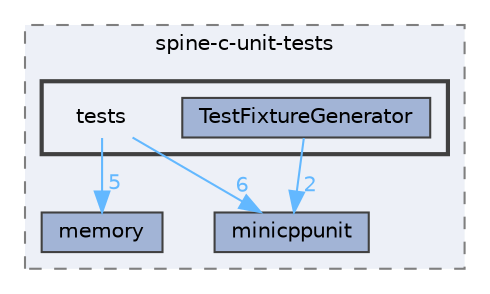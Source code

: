 digraph "external/spine-runtimes/spine-c/spine-c-unit-tests/tests"
{
 // LATEX_PDF_SIZE
  bgcolor="transparent";
  edge [fontname=Helvetica,fontsize=10,labelfontname=Helvetica,labelfontsize=10];
  node [fontname=Helvetica,fontsize=10,shape=box,height=0.2,width=0.4];
  compound=true
  subgraph clusterdir_af365e2346aa527208f452132a53fe7e {
    graph [ bgcolor="#edf0f7", pencolor="grey50", label="spine-c-unit-tests", fontname=Helvetica,fontsize=10 style="filled,dashed", URL="dir_af365e2346aa527208f452132a53fe7e.html",tooltip=""]
  dir_494ea5a1dcba9364dd0902ab5742588b [label="memory", fillcolor="#a2b4d6", color="grey25", style="filled", URL="dir_494ea5a1dcba9364dd0902ab5742588b.html",tooltip=""];
  dir_a5ba92cd128cb2c012fc476cf5270554 [label="minicppunit", fillcolor="#a2b4d6", color="grey25", style="filled", URL="dir_a5ba92cd128cb2c012fc476cf5270554.html",tooltip=""];
  subgraph clusterdir_8776fba2ba38131f327feadf5c570342 {
    graph [ bgcolor="#edf0f7", pencolor="grey25", label="", fontname=Helvetica,fontsize=10 style="filled,bold", URL="dir_8776fba2ba38131f327feadf5c570342.html",tooltip=""]
    dir_8776fba2ba38131f327feadf5c570342 [shape=plaintext, label="tests"];
  dir_edd6e28a04ee485b18562903d384a522 [label="TestFixtureGenerator", fillcolor="#a2b4d6", color="grey25", style="filled", URL="dir_edd6e28a04ee485b18562903d384a522.html",tooltip=""];
  }
  }
  dir_8776fba2ba38131f327feadf5c570342->dir_494ea5a1dcba9364dd0902ab5742588b [headlabel="5", labeldistance=1.5 headhref="dir_000850_000480.html" href="dir_000850_000480.html" color="steelblue1" fontcolor="steelblue1"];
  dir_8776fba2ba38131f327feadf5c570342->dir_a5ba92cd128cb2c012fc476cf5270554 [headlabel="6", labeldistance=1.5 headhref="dir_000850_000487.html" href="dir_000850_000487.html" color="steelblue1" fontcolor="steelblue1"];
  dir_edd6e28a04ee485b18562903d384a522->dir_a5ba92cd128cb2c012fc476cf5270554 [headlabel="2", labeldistance=1.5 headhref="dir_000846_000487.html" href="dir_000846_000487.html" color="steelblue1" fontcolor="steelblue1"];
}
